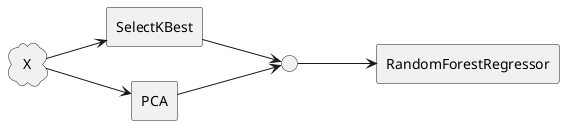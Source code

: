 @startuml

skinparam monochrome true
skinparam shadowing false

left to right direction

skinparam artifact {
    BorderColor lightgrey
}

cloud X
rectangle SelectKBest
rectangle PCA
interface " " as c1
rectangle RandomForestRegressor
X --> SelectKBest
X --> PCA
SelectKBest --> c1
PCA --> c1
c1 --> RandomForestRegressor

@enduml
